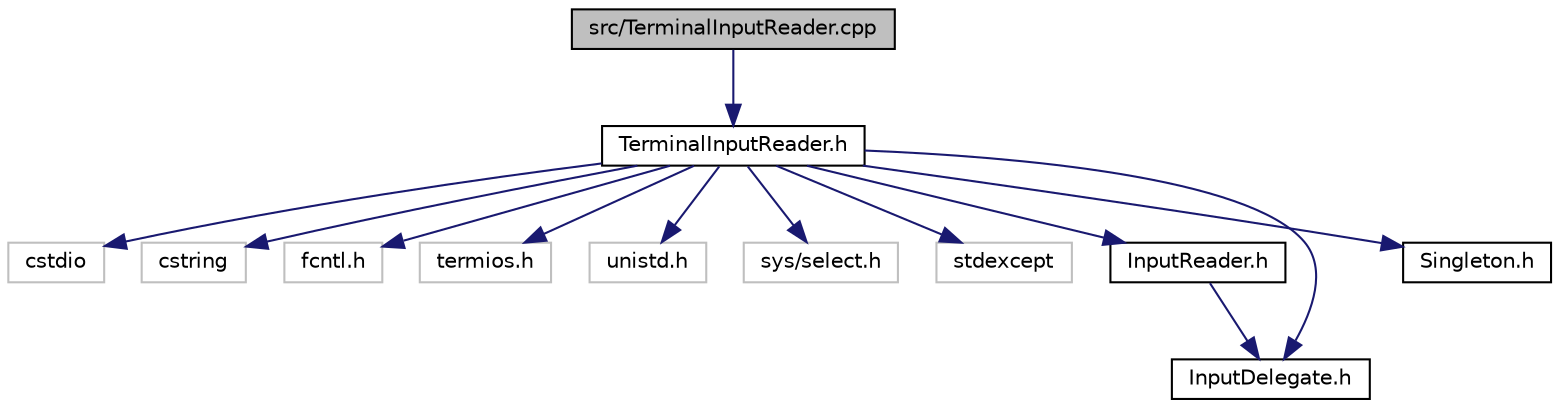 digraph "src/TerminalInputReader.cpp"
{
  edge [fontname="Helvetica",fontsize="10",labelfontname="Helvetica",labelfontsize="10"];
  node [fontname="Helvetica",fontsize="10",shape=record];
  Node0 [label="src/TerminalInputReader.cpp",height=0.2,width=0.4,color="black", fillcolor="grey75", style="filled", fontcolor="black"];
  Node0 -> Node1 [color="midnightblue",fontsize="10",style="solid"];
  Node1 [label="TerminalInputReader.h",height=0.2,width=0.4,color="black", fillcolor="white", style="filled",URL="$TerminalInputReader_8h.html"];
  Node1 -> Node2 [color="midnightblue",fontsize="10",style="solid"];
  Node2 [label="cstdio",height=0.2,width=0.4,color="grey75", fillcolor="white", style="filled"];
  Node1 -> Node3 [color="midnightblue",fontsize="10",style="solid"];
  Node3 [label="cstring",height=0.2,width=0.4,color="grey75", fillcolor="white", style="filled"];
  Node1 -> Node4 [color="midnightblue",fontsize="10",style="solid"];
  Node4 [label="fcntl.h",height=0.2,width=0.4,color="grey75", fillcolor="white", style="filled"];
  Node1 -> Node5 [color="midnightblue",fontsize="10",style="solid"];
  Node5 [label="termios.h",height=0.2,width=0.4,color="grey75", fillcolor="white", style="filled"];
  Node1 -> Node6 [color="midnightblue",fontsize="10",style="solid"];
  Node6 [label="unistd.h",height=0.2,width=0.4,color="grey75", fillcolor="white", style="filled"];
  Node1 -> Node7 [color="midnightblue",fontsize="10",style="solid"];
  Node7 [label="sys/select.h",height=0.2,width=0.4,color="grey75", fillcolor="white", style="filled"];
  Node1 -> Node8 [color="midnightblue",fontsize="10",style="solid"];
  Node8 [label="stdexcept",height=0.2,width=0.4,color="grey75", fillcolor="white", style="filled"];
  Node1 -> Node9 [color="midnightblue",fontsize="10",style="solid"];
  Node9 [label="InputReader.h",height=0.2,width=0.4,color="black", fillcolor="white", style="filled",URL="$InputReader_8h.html"];
  Node9 -> Node10 [color="midnightblue",fontsize="10",style="solid"];
  Node10 [label="InputDelegate.h",height=0.2,width=0.4,color="black", fillcolor="white", style="filled",URL="$InputDelegate_8h.html"];
  Node1 -> Node10 [color="midnightblue",fontsize="10",style="solid"];
  Node1 -> Node11 [color="midnightblue",fontsize="10",style="solid"];
  Node11 [label="Singleton.h",height=0.2,width=0.4,color="black", fillcolor="white", style="filled",URL="$Singleton_8h.html"];
}
